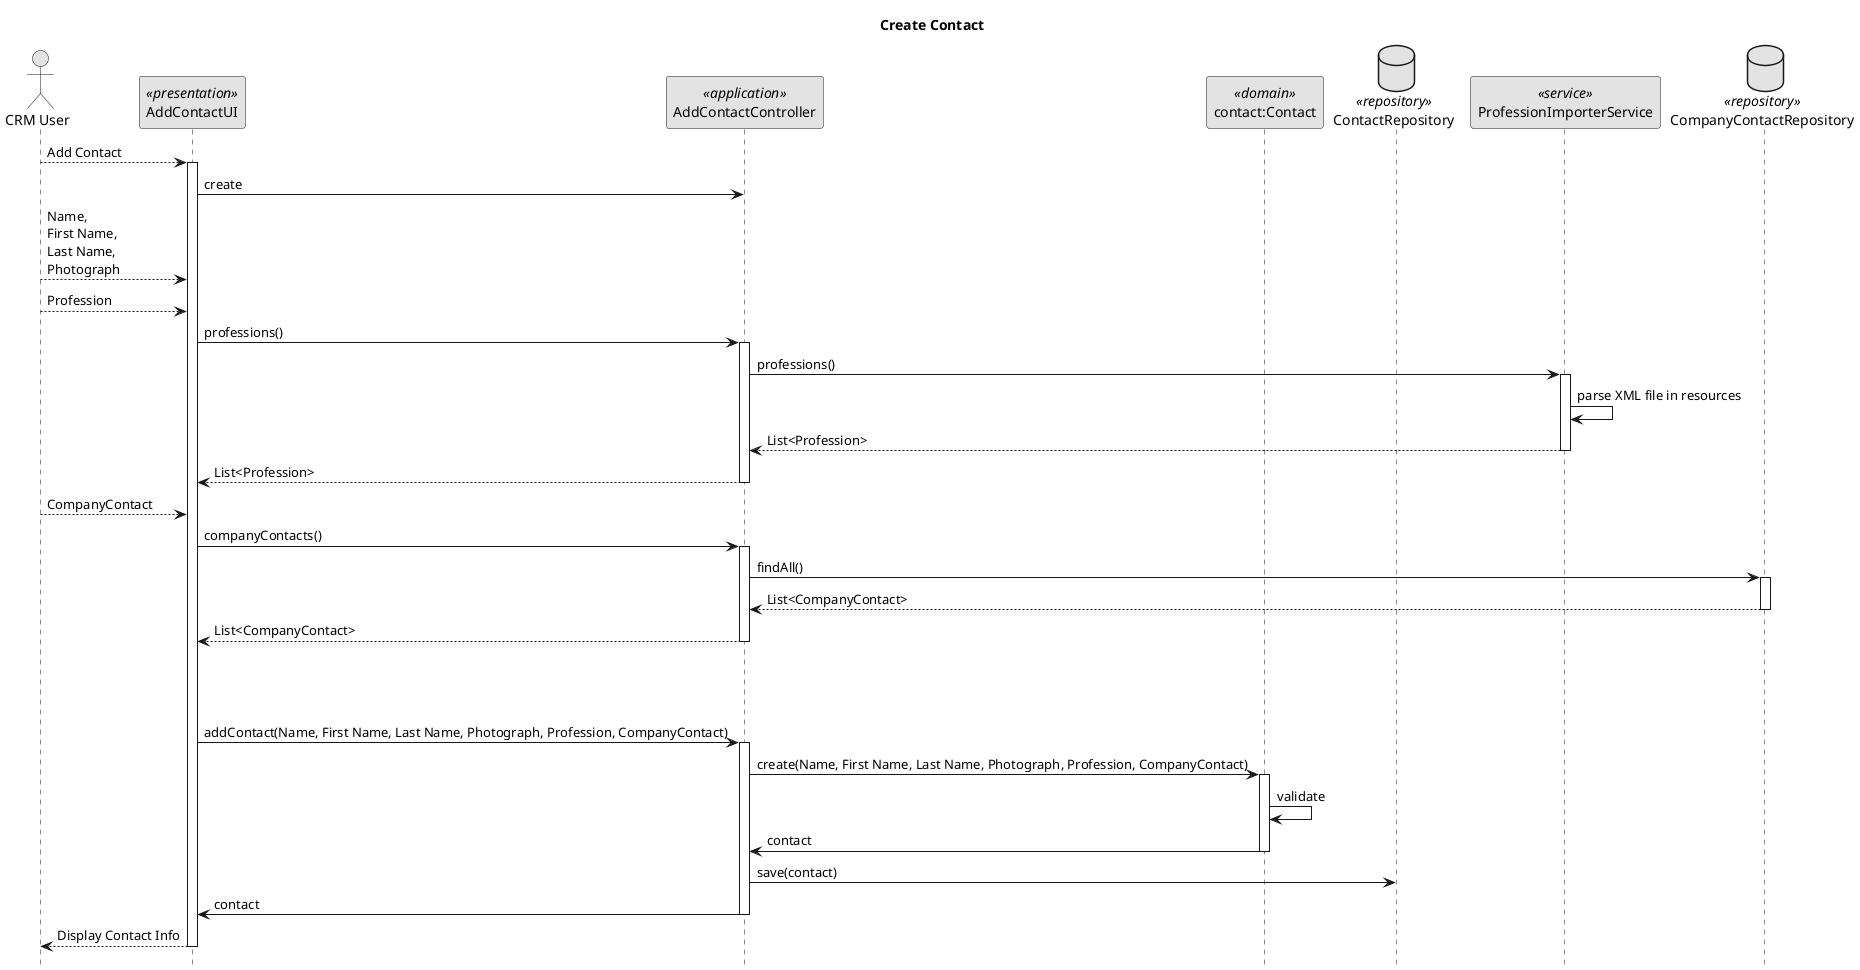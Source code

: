 @startuml us10.1.2_create_contact.png

skinparam monochrome true
skinparam packageStyle rect
skinparam shadowing false
hide footbox

title Create Contact

actor "CRM User" as Actor
participant AddContactUI as UI <<presentation>>
participant AddContactController as Controller <<application>>
participant "contact:Contact" as Domain <<domain>>
database ContactRepository as Repository <<repository>>
participant ProfessionImporterService <<service>>
database CompanyContactRepository as CompanyRepo <<repository>>

Actor --> UI: Add Contact
activate UI
    UI -> Controller: create
    Actor --> UI: Name,\nFirst Name,\nLast Name,\nPhotograph
    Actor --> UI: Profession
    UI -> Controller: professions()
    activate Controller
        Controller -> ProfessionImporterService: professions()
        activate ProfessionImporterService
        ProfessionImporterService -> ProfessionImporterService: parse XML file in resources
        ProfessionImporterService --> Controller: List<Profession>
        deactivate ProfessionImporterService
         Controller --> UI: List<Profession>
    deactivate Controller
    Actor --> UI: CompanyContact
    UI -> Controller: companyContacts()
    activate Controller
        Controller -> CompanyRepo: findAll()
        activate CompanyRepo
        CompanyRepo --> Controller: List<CompanyContact>
        deactivate CompanyRepo
         Controller --> UI: List<CompanyContact>
    deactivate Controller
    ||70||
    UI -> Controller: addContact(Name, First Name, Last Name, Photograph, Profession, CompanyContact)
    activate Controller
        Controller -> Domain: create(Name, First Name, Last Name, Photograph, Profession, CompanyContact)
        activate Domain
            Domain -> Domain: validate
            Domain -> Controller: contact
        deactivate Domain
        Controller -> Repository: save(contact)
        Controller -> UI: contact
    deactivate Controller
    UI --> Actor: Display Contact Info
deactivate UI


@enduml